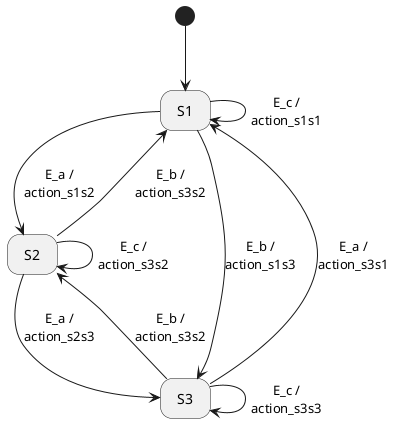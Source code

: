 @startuml
hide empty description
''!theme crt-amber -- '' not supported at RTfD

[*]  --> S1

state S1
state S2
state S3


S1 -> S2 :  E_a /\naction_s1s2
S1 ---> S3 :  E_b /\naction_s1s3
S1 -> S1 :  E_c /\naction_s1s1

S2 -> S3 :  E_a /\naction_s2s3
S2 --> S1 :  E_b /\naction_s3s2
S2 ---> S2 :  E_c /\naction_s3s2

S3 -> S1 : E_a /\naction_s3s1
S3 --> S2 : E_b /\naction_s3s2
S3 ---> S3 : E_c /\naction_s3s3
@enduml
